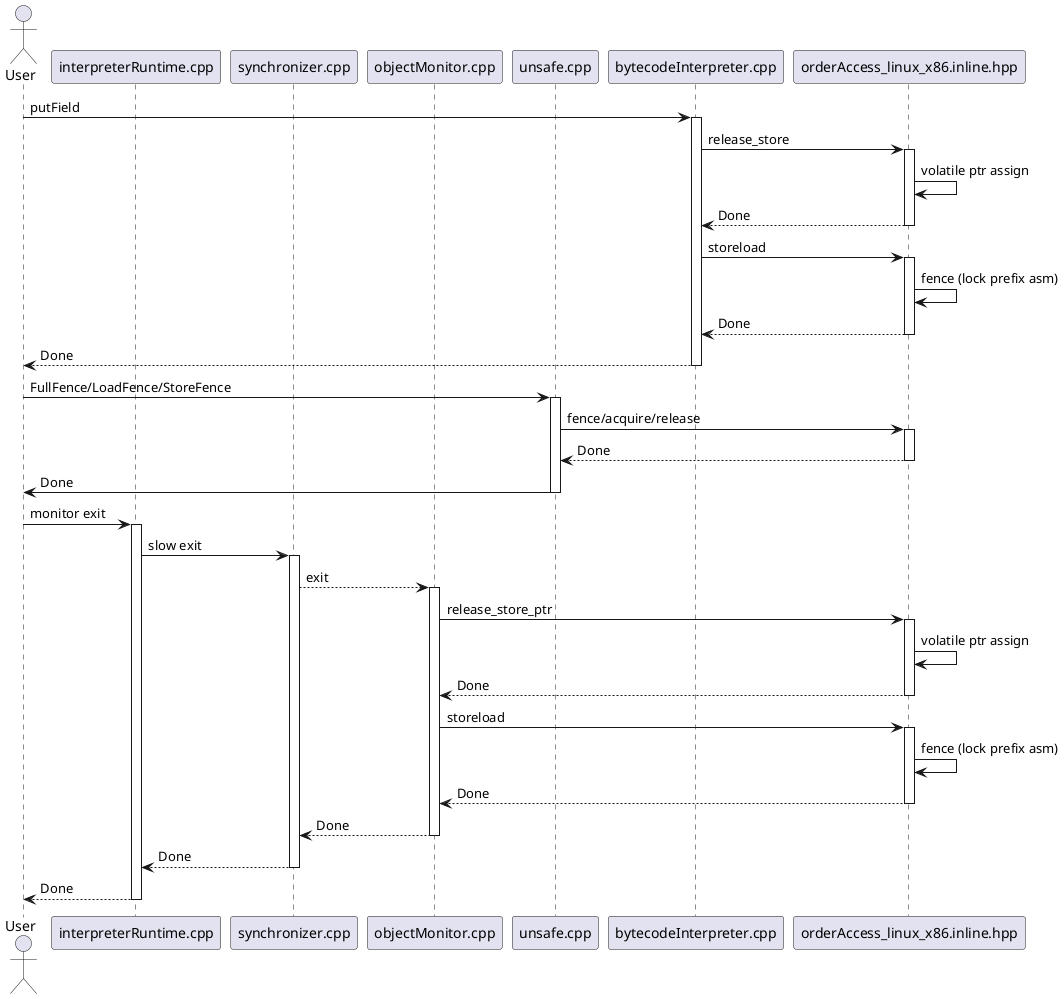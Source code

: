 @startuml

actor User
participant "interpreterRuntime.cpp" as interpretRT
participant "synchronizer.cpp" as syn
participant "objectMonitor.cpp" as objectM
participant "unsafe.cpp" as unsafe
participant "bytecodeInterpreter.cpp" as interpret
participant "orderAccess_linux_x86.inline.hpp" as OrderAccess

User -> interpret: putField
activate interpret

interpret -> OrderAccess: release_store
activate OrderAccess

OrderAccess -> OrderAccess: volatile ptr assign

OrderAccess --> interpret: Done
deactivate OrderAccess

interpret -> OrderAccess: storeload
activate OrderAccess

OrderAccess -> OrderAccess: fence (lock prefix asm)

OrderAccess --> interpret: Done
deactivate OrderAccess

interpret --> User: Done
deactivate interpret



User -> unsafe: FullFence/LoadFence/StoreFence
activate unsafe

unsafe -> OrderAccess: fence/acquire/release
activate OrderAccess

OrderAccess --> unsafe: Done
deactivate OrderAccess

unsafe -> User: Done
deactivate unsafe



User -> interpretRT: monitor exit
activate interpretRT

interpretRT -> syn: slow exit
activate syn

syn --> objectM: exit
activate objectM

objectM -> OrderAccess: release_store_ptr
activate OrderAccess

OrderAccess -> OrderAccess: volatile ptr assign

OrderAccess --> objectM: Done
deactivate OrderAccess

objectM -> OrderAccess: storeload
activate OrderAccess

OrderAccess -> OrderAccess: fence (lock prefix asm)

OrderAccess --> objectM: Done
deactivate OrderAccess

objectM --> syn: Done
deactivate objectM

syn --> interpretRT: Done
deactivate syn

interpretRT --> User: Done
deactivate interpretRT

@enduml